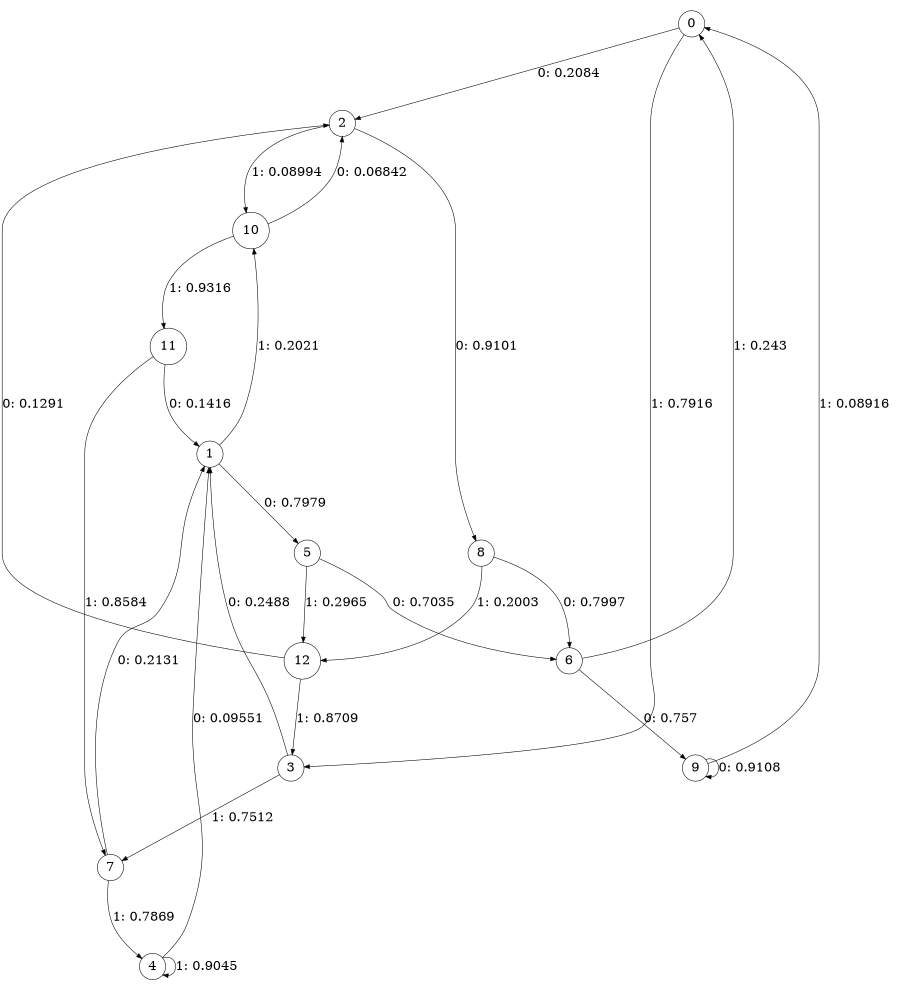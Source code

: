 digraph "ch6randomL4" {
size = "6,8.5";
ratio = "fill";
node [shape = circle];
node [fontsize = 24];
edge [fontsize = 24];
0 -> 2 [label = "0: 0.2084   "];
0 -> 3 [label = "1: 0.7916   "];
1 -> 5 [label = "0: 0.7979   "];
1 -> 10 [label = "1: 0.2021   "];
2 -> 8 [label = "0: 0.9101   "];
2 -> 10 [label = "1: 0.08994  "];
3 -> 1 [label = "0: 0.2488   "];
3 -> 7 [label = "1: 0.7512   "];
4 -> 1 [label = "0: 0.09551  "];
4 -> 4 [label = "1: 0.9045   "];
5 -> 6 [label = "0: 0.7035   "];
5 -> 12 [label = "1: 0.2965   "];
6 -> 9 [label = "0: 0.757    "];
6 -> 0 [label = "1: 0.243    "];
7 -> 1 [label = "0: 0.2131   "];
7 -> 4 [label = "1: 0.7869   "];
8 -> 6 [label = "0: 0.7997   "];
8 -> 12 [label = "1: 0.2003   "];
9 -> 9 [label = "0: 0.9108   "];
9 -> 0 [label = "1: 0.08916  "];
10 -> 2 [label = "0: 0.06842  "];
10 -> 11 [label = "1: 0.9316   "];
11 -> 1 [label = "0: 0.1416   "];
11 -> 7 [label = "1: 0.8584   "];
12 -> 2 [label = "0: 0.1291   "];
12 -> 3 [label = "1: 0.8709   "];
}